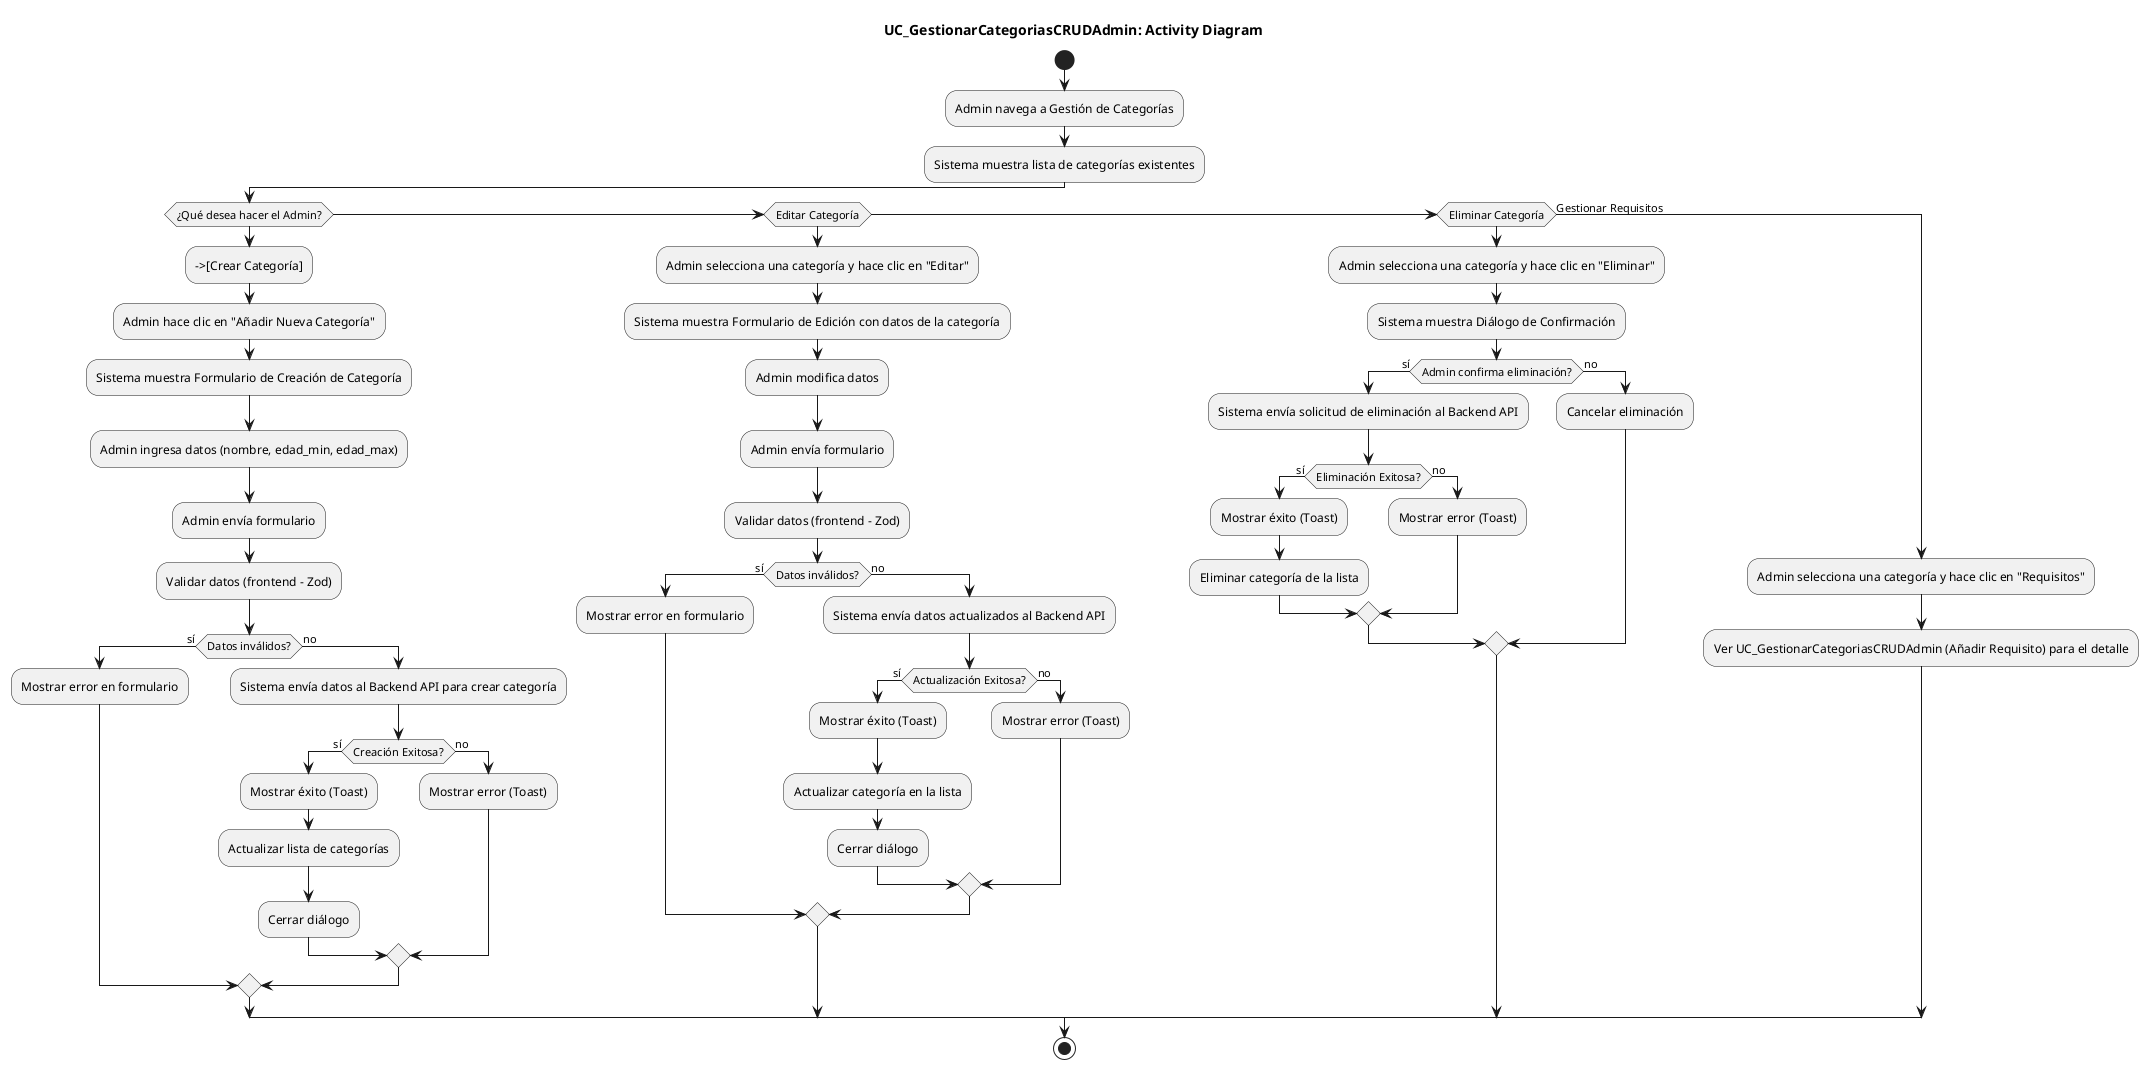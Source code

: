 @startuml
title UC_GestionarCategoriasCRUDAdmin: Activity Diagram

start
:Admin navega a Gestión de Categorías;
:Sistema muestra lista de categorías existentes;

if (¿Qué desea hacer el Admin?) then
  -->[Crear Categoría]
    :Admin hace clic en "Añadir Nueva Categoría";
    :Sistema muestra Formulario de Creación de Categoría;
    :Admin ingresa datos (nombre, edad_min, edad_max);
    :Admin envía formulario;
    :Validar datos (frontend - Zod);
    if (Datos inválidos?) then (sí)
      :Mostrar error en formulario;
    else (no)
      :Sistema envía datos al Backend API para crear categoría;
      if (Creación Exitosa?) then (sí)
        :Mostrar éxito (Toast);
        :Actualizar lista de categorías;
        :Cerrar diálogo;
      else (no)
        :Mostrar error (Toast);
      endif
    endif

elseif (Editar Categoría) then
    :Admin selecciona una categoría y hace clic en "Editar";
    :Sistema muestra Formulario de Edición con datos de la categoría;
    :Admin modifica datos;
    :Admin envía formulario;
    :Validar datos (frontend - Zod);
    if (Datos inválidos?) then (sí)
      :Mostrar error en formulario;
    else (no)
      :Sistema envía datos actualizados al Backend API;
      if (Actualización Exitosa?) then (sí)
        :Mostrar éxito (Toast);
        :Actualizar categoría en la lista;
        :Cerrar diálogo;
      else (no)
        :Mostrar error (Toast);
      endif
    endif

elseif (Eliminar Categoría) then
    :Admin selecciona una categoría y hace clic en "Eliminar";
    :Sistema muestra Diálogo de Confirmación;
    if (Admin confirma eliminación?) then (sí)
      :Sistema envía solicitud de eliminación al Backend API;
      if (Eliminación Exitosa?) then (sí)
        :Mostrar éxito (Toast);
        :Eliminar categoría de la lista;
      else (no)
        :Mostrar error (Toast);
      endif
    else (no)
      :Cancelar eliminación;
    endif

else (Gestionar Requisitos)
    :Admin selecciona una categoría y hace clic en "Requisitos";
    :Ver UC_GestionarCategoriasCRUDAdmin (Añadir Requisito) para el detalle;

endif

stop
@enduml
